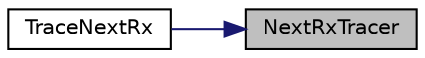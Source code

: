 digraph "NextRxTracer"
{
 // LATEX_PDF_SIZE
  edge [fontname="Helvetica",fontsize="10",labelfontname="Helvetica",labelfontsize="10"];
  node [fontname="Helvetica",fontsize="10",shape=record];
  rankdir="RL";
  Node1 [label="NextRxTracer",height=0.2,width=0.4,color="black", fillcolor="grey75", style="filled", fontcolor="black",tooltip=" "];
  Node1 -> Node2 [dir="back",color="midnightblue",fontsize="10",style="solid",fontname="Helvetica"];
  Node2 [label="TraceNextRx",height=0.2,width=0.4,color="black", fillcolor="white", style="filled",URL="$tcp-variants-comparison_8cc.html#ad86b7659bf6ec1d9a9de110671d02d9a",tooltip=" "];
}
